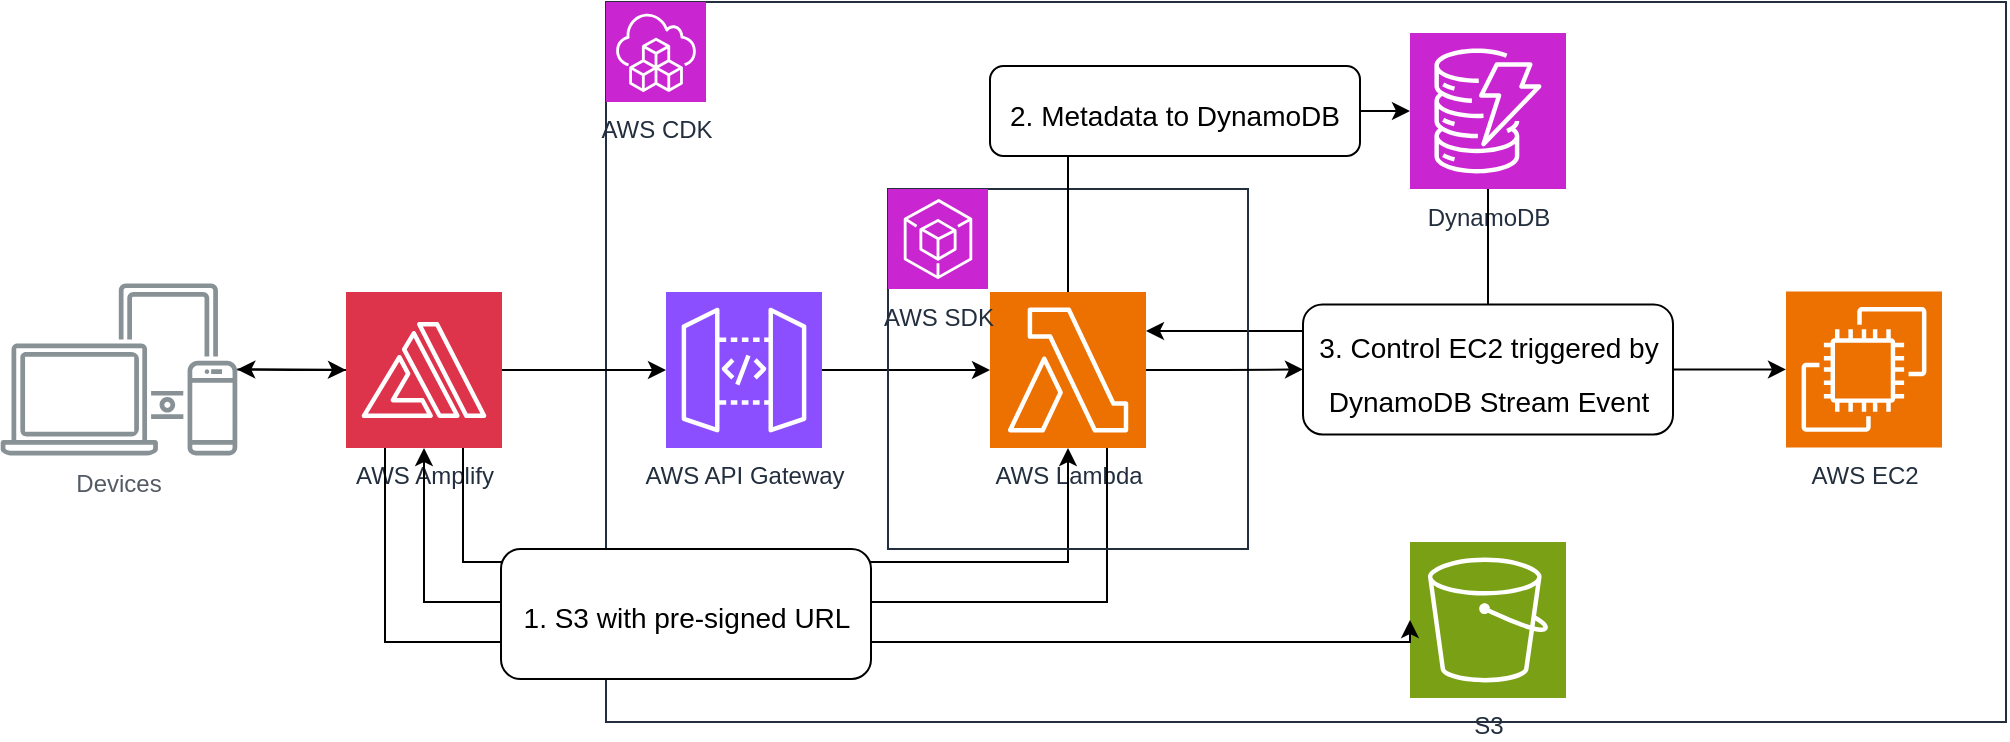 <mxfile version="24.5.2" type="device">
  <diagram id="Ht1M8jgEwFfnCIfOTk4-" name="Page-1">
    <mxGraphModel dx="1274" dy="1134" grid="1" gridSize="10" guides="1" tooltips="1" connect="1" arrows="1" fold="1" page="1" pageScale="1" pageWidth="1169" pageHeight="827" math="0" shadow="0">
      <root>
        <mxCell id="0" />
        <mxCell id="1" parent="0" />
        <mxCell id="SCVMTBWpLvtzJIhz15lM-30" value="Devices" style="outlineConnect=0;gradientColor=none;fontColor=#545B64;strokeColor=none;fillColor=#879196;dashed=0;verticalLabelPosition=bottom;verticalAlign=top;align=center;html=1;fontSize=12;fontStyle=0;aspect=fixed;shape=mxgraph.aws4.illustration_devices;pointerEvents=1" parent="1" vertex="1">
          <mxGeometry x="27.35" y="300.5" width="118.29" height="86.44" as="geometry" />
        </mxCell>
        <mxCell id="bYx_2s1Rsw5BYX8m_CTW-4" value="AWS API Gateway" style="sketch=0;points=[[0,0,0],[0.25,0,0],[0.5,0,0],[0.75,0,0],[1,0,0],[0,1,0],[0.25,1,0],[0.5,1,0],[0.75,1,0],[1,1,0],[0,0.25,0],[0,0.5,0],[0,0.75,0],[1,0.25,0],[1,0.5,0],[1,0.75,0]];outlineConnect=0;fontColor=#232F3E;fillColor=#8C4FFF;strokeColor=#ffffff;dashed=0;verticalLabelPosition=bottom;verticalAlign=top;align=center;html=1;fontSize=12;fontStyle=0;aspect=fixed;shape=mxgraph.aws4.resourceIcon;resIcon=mxgraph.aws4.api_gateway;" vertex="1" parent="1">
          <mxGeometry x="360" y="305" width="78" height="78" as="geometry" />
        </mxCell>
        <mxCell id="bYx_2s1Rsw5BYX8m_CTW-17" style="edgeStyle=orthogonalEdgeStyle;rounded=0;orthogonalLoop=1;jettySize=auto;html=1;" edge="1" parent="1" source="bYx_2s1Rsw5BYX8m_CTW-7" target="SCVMTBWpLvtzJIhz15lM-30">
          <mxGeometry relative="1" as="geometry" />
        </mxCell>
        <mxCell id="bYx_2s1Rsw5BYX8m_CTW-7" value="AWS Amplify" style="sketch=0;points=[[0,0,0],[0.25,0,0],[0.5,0,0],[0.75,0,0],[1,0,0],[0,1,0],[0.25,1,0],[0.5,1,0],[0.75,1,0],[1,1,0],[0,0.25,0],[0,0.5,0],[0,0.75,0],[1,0.25,0],[1,0.5,0],[1,0.75,0]];outlineConnect=0;fontColor=#232F3E;fillColor=#DD344C;strokeColor=#ffffff;dashed=0;verticalLabelPosition=bottom;verticalAlign=top;align=center;html=1;fontSize=12;fontStyle=0;aspect=fixed;shape=mxgraph.aws4.resourceIcon;resIcon=mxgraph.aws4.amplify;" vertex="1" parent="1">
          <mxGeometry x="200" y="305" width="78" height="78" as="geometry" />
        </mxCell>
        <mxCell id="bYx_2s1Rsw5BYX8m_CTW-8" value="DynamoDB" style="sketch=0;points=[[0,0,0],[0.25,0,0],[0.5,0,0],[0.75,0,0],[1,0,0],[0,1,0],[0.25,1,0],[0.5,1,0],[0.75,1,0],[1,1,0],[0,0.25,0],[0,0.5,0],[0,0.75,0],[1,0.25,0],[1,0.5,0],[1,0.75,0]];outlineConnect=0;fontColor=#232F3E;fillColor=#C925D1;strokeColor=#ffffff;dashed=0;verticalLabelPosition=bottom;verticalAlign=top;align=center;html=1;fontSize=12;fontStyle=0;aspect=fixed;shape=mxgraph.aws4.resourceIcon;resIcon=mxgraph.aws4.dynamodb;" vertex="1" parent="1">
          <mxGeometry x="732" y="175.5" width="78" height="78" as="geometry" />
        </mxCell>
        <mxCell id="bYx_2s1Rsw5BYX8m_CTW-9" value="AWS EC2" style="sketch=0;points=[[0,0,0],[0.25,0,0],[0.5,0,0],[0.75,0,0],[1,0,0],[0,1,0],[0.25,1,0],[0.5,1,0],[0.75,1,0],[1,1,0],[0,0.25,0],[0,0.5,0],[0,0.75,0],[1,0.25,0],[1,0.5,0],[1,0.75,0]];outlineConnect=0;fontColor=#232F3E;fillColor=#ED7100;strokeColor=#ffffff;dashed=0;verticalLabelPosition=bottom;verticalAlign=top;align=center;html=1;fontSize=12;fontStyle=0;aspect=fixed;shape=mxgraph.aws4.resourceIcon;resIcon=mxgraph.aws4.ec2;" vertex="1" parent="1">
          <mxGeometry x="920" y="304.72" width="78" height="78" as="geometry" />
        </mxCell>
        <mxCell id="bYx_2s1Rsw5BYX8m_CTW-12" value="" style="points=[[0,0],[0.25,0],[0.5,0],[0.75,0],[1,0],[1,0.25],[1,0.5],[1,0.75],[1,1],[0.75,1],[0.5,1],[0.25,1],[0,1],[0,0.75],[0,0.5],[0,0.25]];outlineConnect=0;gradientColor=none;html=1;whiteSpace=wrap;fontSize=12;fontStyle=0;container=1;pointerEvents=0;collapsible=0;recursiveResize=0;shape=mxgraph.aws4.group;grIcon=mxgraph.aws4.group_aws_cloud;strokeColor=#232F3E;fillColor=none;verticalAlign=top;align=left;spacingLeft=30;fontColor=#232F3E;dashed=0;" vertex="1" parent="1">
          <mxGeometry x="330" y="160" width="700" height="360" as="geometry" />
        </mxCell>
        <mxCell id="bYx_2s1Rsw5BYX8m_CTW-6" value="AWS CDK" style="sketch=0;points=[[0,0,0],[0.25,0,0],[0.5,0,0],[0.75,0,0],[1,0,0],[0,1,0],[0.25,1,0],[0.5,1,0],[0.75,1,0],[1,1,0],[0,0.25,0],[0,0.5,0],[0,0.75,0],[1,0.25,0],[1,0.5,0],[1,0.75,0]];outlineConnect=0;fontColor=#232F3E;fillColor=#C925D1;strokeColor=#ffffff;dashed=0;verticalLabelPosition=bottom;verticalAlign=top;align=center;html=1;fontSize=12;fontStyle=0;aspect=fixed;shape=mxgraph.aws4.resourceIcon;resIcon=mxgraph.aws4.cloud_development_kit;" vertex="1" parent="bYx_2s1Rsw5BYX8m_CTW-12">
          <mxGeometry width="50" height="50" as="geometry" />
        </mxCell>
        <mxCell id="bYx_2s1Rsw5BYX8m_CTW-13" value="S3" style="sketch=0;points=[[0,0,0],[0.25,0,0],[0.5,0,0],[0.75,0,0],[1,0,0],[0,1,0],[0.25,1,0],[0.5,1,0],[0.75,1,0],[1,1,0],[0,0.25,0],[0,0.5,0],[0,0.75,0],[1,0.25,0],[1,0.5,0],[1,0.75,0]];outlineConnect=0;fontColor=#232F3E;fillColor=#7AA116;strokeColor=#ffffff;dashed=0;verticalLabelPosition=bottom;verticalAlign=top;align=center;html=1;fontSize=12;fontStyle=0;aspect=fixed;shape=mxgraph.aws4.resourceIcon;resIcon=mxgraph.aws4.s3;" vertex="1" parent="1">
          <mxGeometry x="732" y="430" width="78" height="78" as="geometry" />
        </mxCell>
        <mxCell id="bYx_2s1Rsw5BYX8m_CTW-15" value="AWS Lambda" style="sketch=0;points=[[0,0,0],[0.25,0,0],[0.5,0,0],[0.75,0,0],[1,0,0],[0,1,0],[0.25,1,0],[0.5,1,0],[0.75,1,0],[1,1,0],[0,0.25,0],[0,0.5,0],[0,0.75,0],[1,0.25,0],[1,0.5,0],[1,0.75,0]];outlineConnect=0;fontColor=#232F3E;fillColor=#ED7100;strokeColor=#ffffff;dashed=0;verticalLabelPosition=bottom;verticalAlign=top;align=center;html=1;fontSize=12;fontStyle=0;aspect=fixed;shape=mxgraph.aws4.resourceIcon;resIcon=mxgraph.aws4.lambda;" vertex="1" parent="1">
          <mxGeometry x="522" y="305" width="78" height="78" as="geometry" />
        </mxCell>
        <mxCell id="bYx_2s1Rsw5BYX8m_CTW-16" style="edgeStyle=orthogonalEdgeStyle;rounded=0;orthogonalLoop=1;jettySize=auto;html=1;entryX=0;entryY=0.5;entryDx=0;entryDy=0;entryPerimeter=0;" edge="1" parent="1" source="SCVMTBWpLvtzJIhz15lM-30" target="bYx_2s1Rsw5BYX8m_CTW-7">
          <mxGeometry relative="1" as="geometry" />
        </mxCell>
        <mxCell id="bYx_2s1Rsw5BYX8m_CTW-18" style="edgeStyle=orthogonalEdgeStyle;rounded=0;orthogonalLoop=1;jettySize=auto;html=1;entryX=0;entryY=0.5;entryDx=0;entryDy=0;entryPerimeter=0;" edge="1" parent="1" source="bYx_2s1Rsw5BYX8m_CTW-7" target="bYx_2s1Rsw5BYX8m_CTW-4">
          <mxGeometry relative="1" as="geometry" />
        </mxCell>
        <mxCell id="bYx_2s1Rsw5BYX8m_CTW-19" style="edgeStyle=orthogonalEdgeStyle;rounded=0;orthogonalLoop=1;jettySize=auto;html=1;exitX=1;exitY=0.5;exitDx=0;exitDy=0;exitPerimeter=0;entryX=0;entryY=0.5;entryDx=0;entryDy=0;entryPerimeter=0;" edge="1" parent="1" source="bYx_2s1Rsw5BYX8m_CTW-4" target="bYx_2s1Rsw5BYX8m_CTW-15">
          <mxGeometry relative="1" as="geometry" />
        </mxCell>
        <mxCell id="bYx_2s1Rsw5BYX8m_CTW-26" style="edgeStyle=orthogonalEdgeStyle;rounded=0;orthogonalLoop=1;jettySize=auto;html=1;exitX=0.75;exitY=1;exitDx=0;exitDy=0;exitPerimeter=0;entryX=0.5;entryY=1;entryDx=0;entryDy=0;entryPerimeter=0;" edge="1" parent="1" source="bYx_2s1Rsw5BYX8m_CTW-7" target="bYx_2s1Rsw5BYX8m_CTW-15">
          <mxGeometry relative="1" as="geometry">
            <Array as="points">
              <mxPoint x="258" y="440" />
              <mxPoint x="561" y="440" />
            </Array>
          </mxGeometry>
        </mxCell>
        <mxCell id="bYx_2s1Rsw5BYX8m_CTW-27" style="edgeStyle=orthogonalEdgeStyle;rounded=0;orthogonalLoop=1;jettySize=auto;html=1;exitX=0.75;exitY=1;exitDx=0;exitDy=0;exitPerimeter=0;entryX=0.5;entryY=1;entryDx=0;entryDy=0;entryPerimeter=0;" edge="1" parent="1" source="bYx_2s1Rsw5BYX8m_CTW-15" target="bYx_2s1Rsw5BYX8m_CTW-7">
          <mxGeometry relative="1" as="geometry">
            <Array as="points">
              <mxPoint x="580" y="460" />
              <mxPoint x="239" y="460" />
            </Array>
          </mxGeometry>
        </mxCell>
        <mxCell id="bYx_2s1Rsw5BYX8m_CTW-28" style="edgeStyle=orthogonalEdgeStyle;rounded=0;orthogonalLoop=1;jettySize=auto;html=1;exitX=0.25;exitY=1;exitDx=0;exitDy=0;exitPerimeter=0;entryX=0;entryY=0.5;entryDx=0;entryDy=0;entryPerimeter=0;" edge="1" parent="1" source="bYx_2s1Rsw5BYX8m_CTW-7" target="bYx_2s1Rsw5BYX8m_CTW-13">
          <mxGeometry relative="1" as="geometry">
            <Array as="points">
              <mxPoint x="220" y="480" />
              <mxPoint x="732" y="480" />
            </Array>
          </mxGeometry>
        </mxCell>
        <mxCell id="-QjtrjUzRDEMRZ5MF8oH-9" value="&lt;font style=&quot;font-weight: normal; font-size: 14px;&quot;&gt;1. S3 with pre-signed URL&lt;/font&gt;" style="rounded=1;whiteSpace=wrap;html=1;fontStyle=1;fontSize=22;" parent="1" vertex="1">
          <mxGeometry x="277.5" y="433.5" width="185" height="65" as="geometry" />
        </mxCell>
        <mxCell id="bYx_2s1Rsw5BYX8m_CTW-31" style="edgeStyle=orthogonalEdgeStyle;rounded=0;orthogonalLoop=1;jettySize=auto;html=1;exitX=0.5;exitY=1;exitDx=0;exitDy=0;exitPerimeter=0;entryX=1;entryY=0.25;entryDx=0;entryDy=0;entryPerimeter=0;" edge="1" parent="1" source="bYx_2s1Rsw5BYX8m_CTW-8" target="bYx_2s1Rsw5BYX8m_CTW-15">
          <mxGeometry relative="1" as="geometry" />
        </mxCell>
        <mxCell id="bYx_2s1Rsw5BYX8m_CTW-35" style="edgeStyle=orthogonalEdgeStyle;rounded=0;orthogonalLoop=1;jettySize=auto;html=1;exitX=1;exitY=0.5;exitDx=0;exitDy=0;exitPerimeter=0;entryX=0;entryY=0.5;entryDx=0;entryDy=0;entryPerimeter=0;" edge="1" parent="1" source="bYx_2s1Rsw5BYX8m_CTW-33" target="bYx_2s1Rsw5BYX8m_CTW-9">
          <mxGeometry relative="1" as="geometry" />
        </mxCell>
        <mxCell id="bYx_2s1Rsw5BYX8m_CTW-38" value="" style="points=[[0,0],[0.25,0],[0.5,0],[0.75,0],[1,0],[1,0.25],[1,0.5],[1,0.75],[1,1],[0.75,1],[0.5,1],[0.25,1],[0,1],[0,0.75],[0,0.5],[0,0.25]];outlineConnect=0;gradientColor=none;html=1;whiteSpace=wrap;fontSize=12;fontStyle=0;container=1;pointerEvents=0;collapsible=0;recursiveResize=0;shape=mxgraph.aws4.group;grIcon=mxgraph.aws4.group_aws_cloud;strokeColor=#232F3E;fillColor=none;verticalAlign=top;align=left;spacingLeft=30;fontColor=#232F3E;dashed=0;" vertex="1" parent="1">
          <mxGeometry x="471" y="253.5" width="180" height="180" as="geometry" />
        </mxCell>
        <mxCell id="bYx_2s1Rsw5BYX8m_CTW-36" value="AWS SDK" style="sketch=0;points=[[0,0,0],[0.25,0,0],[0.5,0,0],[0.75,0,0],[1,0,0],[0,1,0],[0.25,1,0],[0.5,1,0],[0.75,1,0],[1,1,0],[0,0.25,0],[0,0.5,0],[0,0.75,0],[1,0.25,0],[1,0.5,0],[1,0.75,0]];outlineConnect=0;fontColor=#232F3E;fillColor=#C925D1;strokeColor=#ffffff;dashed=0;verticalLabelPosition=bottom;verticalAlign=top;align=center;html=1;fontSize=12;fontStyle=0;aspect=fixed;shape=mxgraph.aws4.resourceIcon;resIcon=mxgraph.aws4.tools_and_sdks;" vertex="1" parent="bYx_2s1Rsw5BYX8m_CTW-38">
          <mxGeometry width="50" height="50" as="geometry" />
        </mxCell>
        <mxCell id="bYx_2s1Rsw5BYX8m_CTW-39" value="" style="edgeStyle=orthogonalEdgeStyle;rounded=0;orthogonalLoop=1;jettySize=auto;html=1;exitX=1;exitY=0.5;exitDx=0;exitDy=0;exitPerimeter=0;entryX=0;entryY=0.5;entryDx=0;entryDy=0;entryPerimeter=0;" edge="1" parent="1" source="bYx_2s1Rsw5BYX8m_CTW-15" target="bYx_2s1Rsw5BYX8m_CTW-33">
          <mxGeometry relative="1" as="geometry">
            <mxPoint x="600" y="344" as="sourcePoint" />
            <mxPoint x="920" y="344" as="targetPoint" />
          </mxGeometry>
        </mxCell>
        <mxCell id="bYx_2s1Rsw5BYX8m_CTW-33" value="&lt;font style=&quot;font-weight: normal; font-size: 14px;&quot;&gt;3. Control EC2 triggered by DynamoDB Stream Event&lt;/font&gt;" style="rounded=1;whiteSpace=wrap;html=1;fontStyle=1;fontSize=22;" vertex="1" parent="1">
          <mxGeometry x="678.5" y="311.22" width="185" height="65" as="geometry" />
        </mxCell>
        <mxCell id="bYx_2s1Rsw5BYX8m_CTW-48" style="edgeStyle=orthogonalEdgeStyle;rounded=0;orthogonalLoop=1;jettySize=auto;html=1;exitX=0.5;exitY=0;exitDx=0;exitDy=0;exitPerimeter=0;entryX=0;entryY=0.5;entryDx=0;entryDy=0;entryPerimeter=0;" edge="1" parent="1" source="bYx_2s1Rsw5BYX8m_CTW-15" target="bYx_2s1Rsw5BYX8m_CTW-8">
          <mxGeometry relative="1" as="geometry" />
        </mxCell>
        <mxCell id="bYx_2s1Rsw5BYX8m_CTW-29" value="&lt;font style=&quot;font-weight: normal; font-size: 14px;&quot;&gt;2. Metadata to DynamoDB&lt;/font&gt;" style="rounded=1;whiteSpace=wrap;html=1;fontStyle=1;fontSize=22;" vertex="1" parent="1">
          <mxGeometry x="522" y="192" width="185" height="45" as="geometry" />
        </mxCell>
      </root>
    </mxGraphModel>
  </diagram>
</mxfile>
